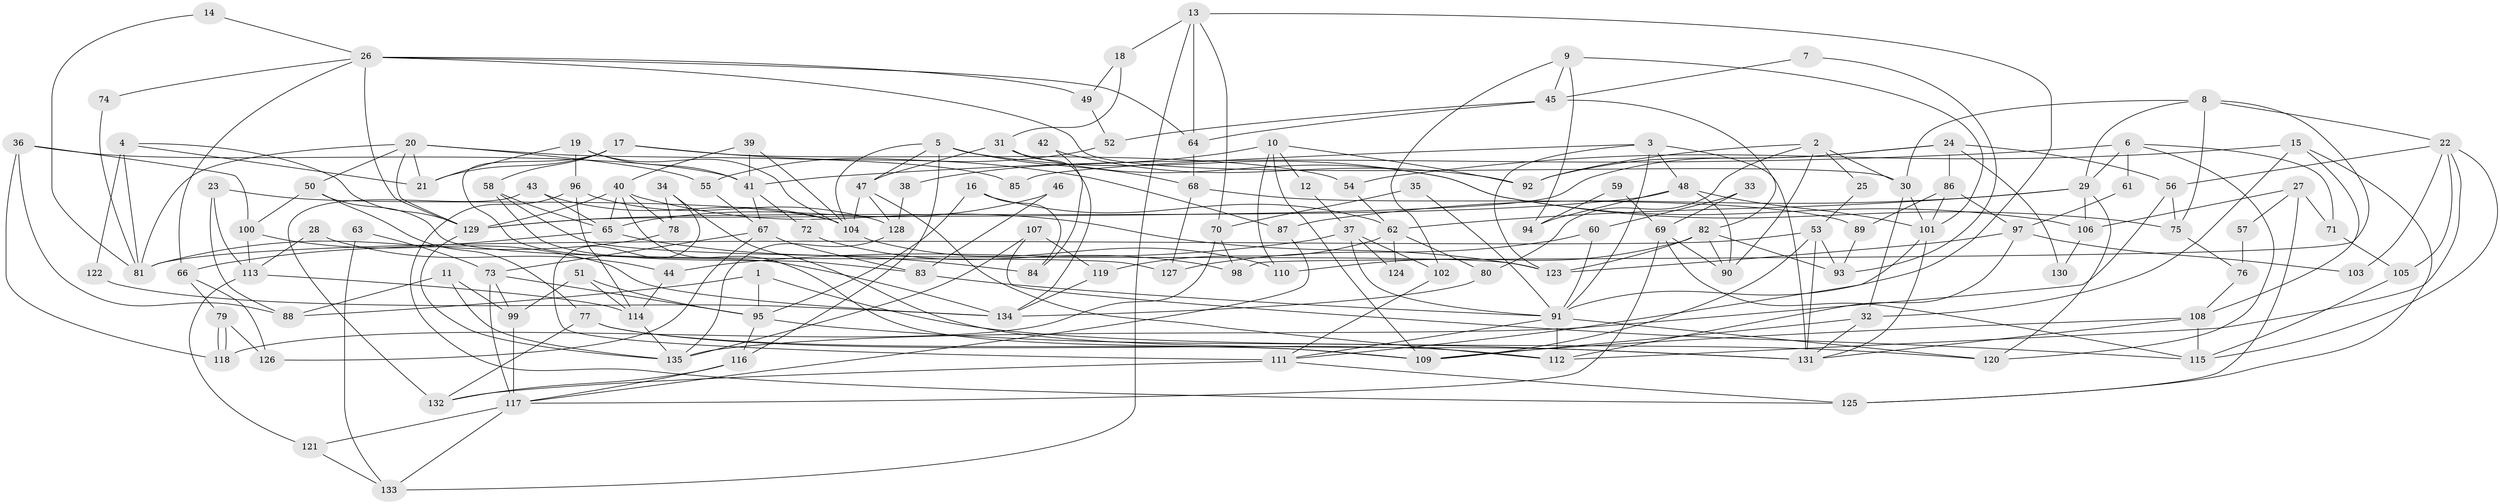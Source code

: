 // Generated by graph-tools (version 1.1) at 2025/50/03/09/25 04:50:36]
// undirected, 135 vertices, 270 edges
graph export_dot {
graph [start="1"]
  node [color=gray90,style=filled];
  1;
  2;
  3;
  4;
  5;
  6;
  7;
  8;
  9;
  10;
  11;
  12;
  13;
  14;
  15;
  16;
  17;
  18;
  19;
  20;
  21;
  22;
  23;
  24;
  25;
  26;
  27;
  28;
  29;
  30;
  31;
  32;
  33;
  34;
  35;
  36;
  37;
  38;
  39;
  40;
  41;
  42;
  43;
  44;
  45;
  46;
  47;
  48;
  49;
  50;
  51;
  52;
  53;
  54;
  55;
  56;
  57;
  58;
  59;
  60;
  61;
  62;
  63;
  64;
  65;
  66;
  67;
  68;
  69;
  70;
  71;
  72;
  73;
  74;
  75;
  76;
  77;
  78;
  79;
  80;
  81;
  82;
  83;
  84;
  85;
  86;
  87;
  88;
  89;
  90;
  91;
  92;
  93;
  94;
  95;
  96;
  97;
  98;
  99;
  100;
  101;
  102;
  103;
  104;
  105;
  106;
  107;
  108;
  109;
  110;
  111;
  112;
  113;
  114;
  115;
  116;
  117;
  118;
  119;
  120;
  121;
  122;
  123;
  124;
  125;
  126;
  127;
  128;
  129;
  130;
  131;
  132;
  133;
  134;
  135;
  1 -- 120;
  1 -- 95;
  1 -- 88;
  2 -- 80;
  2 -- 30;
  2 -- 25;
  2 -- 90;
  2 -- 92;
  3 -- 131;
  3 -- 48;
  3 -- 85;
  3 -- 91;
  3 -- 123;
  4 -- 129;
  4 -- 81;
  4 -- 21;
  4 -- 122;
  5 -- 47;
  5 -- 104;
  5 -- 68;
  5 -- 75;
  5 -- 116;
  6 -- 41;
  6 -- 29;
  6 -- 61;
  6 -- 71;
  6 -- 120;
  7 -- 93;
  7 -- 45;
  8 -- 30;
  8 -- 22;
  8 -- 29;
  8 -- 75;
  8 -- 98;
  9 -- 101;
  9 -- 45;
  9 -- 94;
  9 -- 102;
  10 -- 109;
  10 -- 92;
  10 -- 12;
  10 -- 38;
  10 -- 110;
  11 -- 135;
  11 -- 88;
  11 -- 99;
  12 -- 37;
  13 -- 64;
  13 -- 91;
  13 -- 18;
  13 -- 70;
  13 -- 133;
  14 -- 26;
  14 -- 81;
  15 -- 108;
  15 -- 32;
  15 -- 54;
  15 -- 125;
  16 -- 95;
  16 -- 62;
  16 -- 84;
  17 -- 21;
  17 -- 58;
  17 -- 54;
  17 -- 87;
  17 -- 134;
  18 -- 49;
  18 -- 31;
  19 -- 41;
  19 -- 104;
  19 -- 21;
  19 -- 96;
  20 -- 129;
  20 -- 21;
  20 -- 50;
  20 -- 55;
  20 -- 81;
  20 -- 85;
  22 -- 115;
  22 -- 105;
  22 -- 56;
  22 -- 103;
  22 -- 112;
  23 -- 104;
  23 -- 113;
  23 -- 88;
  24 -- 86;
  24 -- 56;
  24 -- 92;
  24 -- 129;
  24 -- 130;
  25 -- 53;
  26 -- 129;
  26 -- 66;
  26 -- 30;
  26 -- 49;
  26 -- 64;
  26 -- 74;
  27 -- 106;
  27 -- 125;
  27 -- 57;
  27 -- 71;
  28 -- 44;
  28 -- 113;
  29 -- 120;
  29 -- 62;
  29 -- 87;
  29 -- 106;
  30 -- 101;
  30 -- 32;
  31 -- 47;
  31 -- 106;
  31 -- 134;
  32 -- 131;
  32 -- 109;
  33 -- 60;
  33 -- 69;
  34 -- 131;
  34 -- 111;
  34 -- 78;
  35 -- 91;
  35 -- 70;
  36 -- 100;
  36 -- 88;
  36 -- 41;
  36 -- 118;
  37 -- 91;
  37 -- 102;
  37 -- 44;
  37 -- 124;
  38 -- 128;
  39 -- 40;
  39 -- 41;
  39 -- 104;
  40 -- 109;
  40 -- 78;
  40 -- 65;
  40 -- 123;
  40 -- 129;
  41 -- 67;
  41 -- 72;
  42 -- 84;
  42 -- 92;
  43 -- 132;
  43 -- 104;
  43 -- 65;
  44 -- 114;
  45 -- 64;
  45 -- 82;
  45 -- 52;
  46 -- 83;
  46 -- 65;
  47 -- 128;
  47 -- 112;
  47 -- 104;
  48 -- 90;
  48 -- 129;
  48 -- 94;
  48 -- 101;
  49 -- 52;
  50 -- 77;
  50 -- 100;
  50 -- 127;
  51 -- 114;
  51 -- 99;
  51 -- 95;
  52 -- 55;
  53 -- 131;
  53 -- 109;
  53 -- 81;
  53 -- 93;
  54 -- 62;
  55 -- 67;
  56 -- 75;
  56 -- 135;
  57 -- 76;
  58 -- 123;
  58 -- 65;
  58 -- 83;
  59 -- 69;
  59 -- 94;
  60 -- 127;
  60 -- 91;
  61 -- 97;
  62 -- 80;
  62 -- 119;
  62 -- 124;
  63 -- 73;
  63 -- 133;
  64 -- 68;
  65 -- 66;
  65 -- 84;
  66 -- 79;
  66 -- 126;
  67 -- 73;
  67 -- 83;
  67 -- 126;
  68 -- 89;
  68 -- 127;
  69 -- 117;
  69 -- 90;
  69 -- 115;
  70 -- 118;
  70 -- 98;
  71 -- 105;
  72 -- 98;
  73 -- 117;
  73 -- 99;
  73 -- 95;
  74 -- 81;
  75 -- 76;
  76 -- 108;
  77 -- 109;
  77 -- 112;
  77 -- 132;
  78 -- 81;
  79 -- 126;
  79 -- 118;
  79 -- 118;
  80 -- 134;
  82 -- 110;
  82 -- 123;
  82 -- 90;
  82 -- 93;
  83 -- 91;
  86 -- 101;
  86 -- 97;
  86 -- 89;
  87 -- 117;
  89 -- 93;
  91 -- 111;
  91 -- 112;
  91 -- 120;
  95 -- 116;
  95 -- 131;
  96 -- 114;
  96 -- 125;
  96 -- 128;
  97 -- 123;
  97 -- 112;
  97 -- 103;
  99 -- 117;
  100 -- 134;
  100 -- 113;
  101 -- 111;
  101 -- 131;
  102 -- 111;
  104 -- 110;
  105 -- 115;
  106 -- 130;
  107 -- 135;
  107 -- 119;
  107 -- 115;
  108 -- 131;
  108 -- 115;
  108 -- 109;
  111 -- 132;
  111 -- 125;
  113 -- 121;
  113 -- 114;
  114 -- 135;
  116 -- 117;
  116 -- 132;
  117 -- 121;
  117 -- 133;
  119 -- 134;
  121 -- 133;
  122 -- 134;
  128 -- 135;
  129 -- 135;
}
